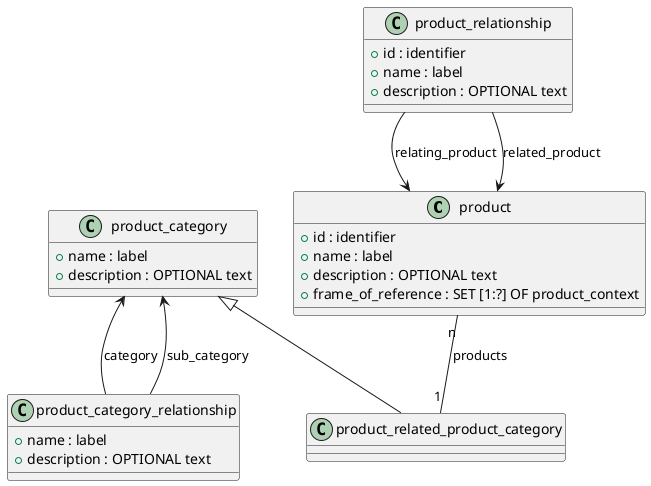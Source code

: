 @startuml

class product {
  +id : identifier
  +name : label
  +description : OPTIONAL text
  +frame_of_reference : SET [1:?] OF product_context
}
class product_relationship {
  +id : identifier
  +name : label
  +description : OPTIONAL text
}
class product_category {
  +name : label
  +description : OPTIONAL text
 }

class product_related_product_category {
  
}

class product_category_relationship {
  +name : label
  +description : OPTIONAL text
 }

' Наследование
product_category <|-- product_related_product_category

' Связи между классами
product_category <-- product_category_relationship : category
product_category <-- product_category_relationship : sub_category

product_relationship --> product : relating_product
product_relationship --> product : related_product

' Связь между product и product_related_product_category
product "n" -- "1" product_related_product_category : products

@enduml